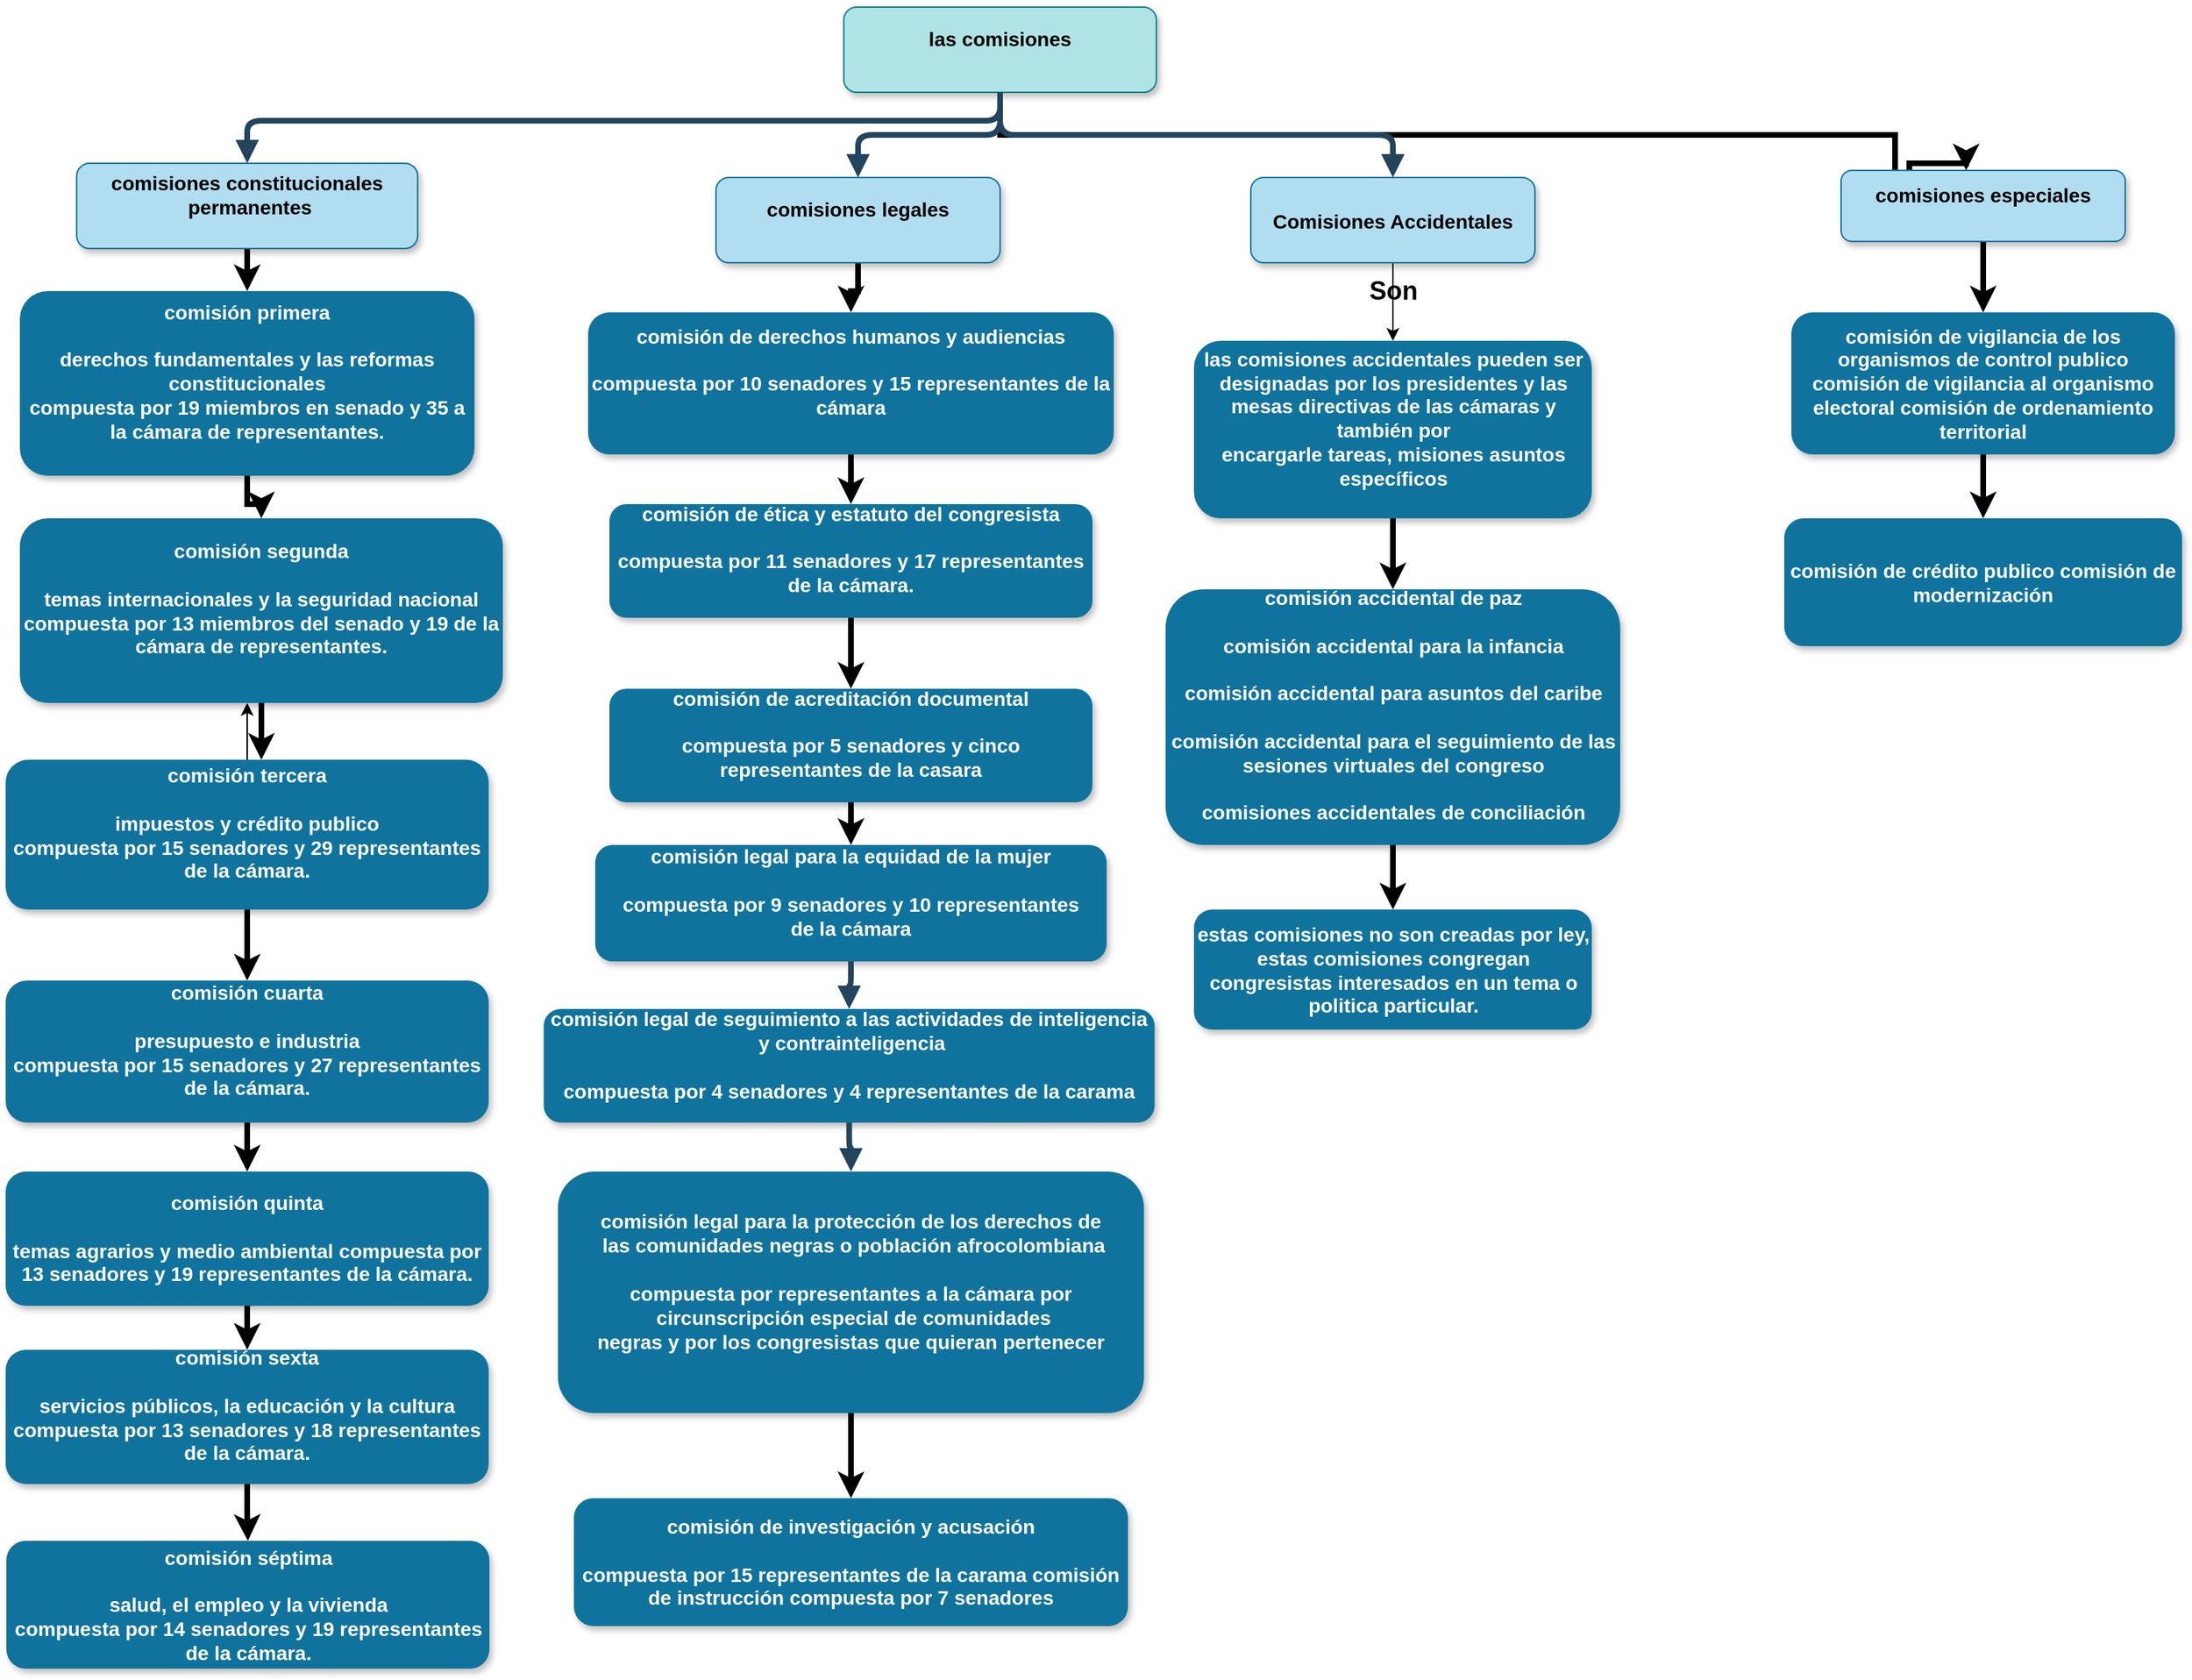<mxfile version="21.3.4" type="github">
  <diagram name="Page-1" id="97916047-d0de-89f5-080d-49f4d83e522f">
    <mxGraphModel dx="2787.5" dy="466" grid="1" gridSize="10" guides="1" tooltips="1" connect="1" arrows="1" fold="1" page="1" pageScale="1.5" pageWidth="1169" pageHeight="827" background="none" math="0" shadow="0">
      <root>
        <mxCell id="0" />
        <mxCell id="1" parent="0" />
        <mxCell id="HrD_MMbzlGrmshdMTsdl-92" style="edgeStyle=orthogonalEdgeStyle;rounded=0;orthogonalLoop=1;jettySize=auto;html=1;strokeWidth=4;" parent="1" source="3" target="7" edge="1">
          <mxGeometry relative="1" as="geometry">
            <mxPoint x="1270" y="110" as="targetPoint" />
            <Array as="points">
              <mxPoint x="700" y="90" />
              <mxPoint x="1330" y="90" />
              <mxPoint x="1330" y="120" />
              <mxPoint x="1340" y="120" />
              <mxPoint x="1340" y="110" />
              <mxPoint x="1380" y="110" />
            </Array>
          </mxGeometry>
        </mxCell>
        <mxCell id="3" value="las comisiones&#xa;" style="rounded=1;fillColor=#b0e3e6;strokeColor=#0e8088;shadow=1;fontStyle=1;fontSize=14;" parent="1" vertex="1">
          <mxGeometry x="590" width="220" height="60" as="geometry" />
        </mxCell>
        <mxCell id="HrD_MMbzlGrmshdMTsdl-61" value="" style="edgeStyle=orthogonalEdgeStyle;rounded=0;orthogonalLoop=1;jettySize=auto;html=1;strokeWidth=4;" parent="1" source="4" target="HrD_MMbzlGrmshdMTsdl-56" edge="1">
          <mxGeometry relative="1" as="geometry" />
        </mxCell>
        <mxCell id="4" value="comisiones constitucionales&#xa; permanentes&#xa;" style="rounded=1;fillColor=#b1ddf0;strokeColor=#10739e;shadow=1;fontStyle=1;fontSize=14;" parent="1" vertex="1">
          <mxGeometry x="50" y="110" width="240" height="60" as="geometry" />
        </mxCell>
        <mxCell id="HrD_MMbzlGrmshdMTsdl-76" value="" style="edgeStyle=orthogonalEdgeStyle;rounded=0;orthogonalLoop=1;jettySize=auto;html=1;strokeWidth=4;" parent="1" source="5" target="HrD_MMbzlGrmshdMTsdl-75" edge="1">
          <mxGeometry relative="1" as="geometry" />
        </mxCell>
        <mxCell id="5" value="comisiones legales&#xa;" style="rounded=1;fillColor=#b1ddf0;strokeColor=#10739e;shadow=1;fontStyle=1;fontSize=14;" parent="1" vertex="1">
          <mxGeometry x="500" y="120" width="200" height="60" as="geometry" />
        </mxCell>
        <mxCell id="HrD_MMbzlGrmshdMTsdl-86" value="" style="edgeStyle=orthogonalEdgeStyle;rounded=0;orthogonalLoop=1;jettySize=auto;html=1;" parent="1" source="6" target="HrD_MMbzlGrmshdMTsdl-85" edge="1">
          <mxGeometry relative="1" as="geometry" />
        </mxCell>
        <mxCell id="6" value="Comisiones Accidentales" style="rounded=1;fillColor=#b1ddf0;strokeColor=#10739e;shadow=1;fontStyle=1;fontSize=14;" parent="1" vertex="1">
          <mxGeometry x="876.5" y="120" width="200" height="60" as="geometry" />
        </mxCell>
        <mxCell id="HrD_MMbzlGrmshdMTsdl-97" value="" style="edgeStyle=orthogonalEdgeStyle;rounded=0;orthogonalLoop=1;jettySize=auto;html=1;strokeWidth=4;" parent="1" source="7" target="HrD_MMbzlGrmshdMTsdl-96" edge="1">
          <mxGeometry relative="1" as="geometry" />
        </mxCell>
        <mxCell id="7" value="comisiones especiales&#xa;" style="rounded=1;fillColor=#b1ddf0;strokeColor=#10739e;shadow=1;fontStyle=1;fontSize=14;" parent="1" vertex="1">
          <mxGeometry x="1292" y="115" width="200" height="50" as="geometry" />
        </mxCell>
        <mxCell id="13" value="comisión legal para la equidad de la mujer&#xa;&#xa;compuesta por 9 senadores y 10 representantes &#xa;de la cámara&#xa;" style="rounded=1;fillColor=#10739E;strokeColor=none;shadow=1;gradientColor=none;fontStyle=1;fontColor=#FFFFFF;fontSize=14;" parent="1" vertex="1">
          <mxGeometry x="415" y="590" width="360" height="82" as="geometry" />
        </mxCell>
        <mxCell id="14" value="comisión legal de seguimiento a las actividades de inteligencia&#xa; y contrainteligencia&#xa;&#xa;compuesta por 4 senadores y 4 representantes de la carama&#xa;" style="rounded=1;fillColor=#10739E;strokeColor=none;shadow=1;gradientColor=none;fontStyle=1;fontColor=#FFFFFF;fontSize=14;" parent="1" vertex="1">
          <mxGeometry x="378.75" y="705.5" width="430" height="80" as="geometry" />
        </mxCell>
        <mxCell id="HrD_MMbzlGrmshdMTsdl-84" value="" style="edgeStyle=orthogonalEdgeStyle;rounded=0;orthogonalLoop=1;jettySize=auto;html=1;strokeWidth=4;" parent="1" source="15" target="HrD_MMbzlGrmshdMTsdl-83" edge="1">
          <mxGeometry relative="1" as="geometry" />
        </mxCell>
        <mxCell id="15" value="comisión legal para la protección de los derechos de&#xa; las comunidades negras o población afrocolombiana&#xa;&#xa;compuesta por representantes a la cámara por&#xa; circunscripción especial de comunidades &#xa;negras y por los congresistas que quieran pertenecer&#xa;" style="rounded=1;fillColor=#10739E;strokeColor=none;shadow=1;gradientColor=none;fontStyle=1;fontColor=#FFFFFF;fontSize=14;" parent="1" vertex="1">
          <mxGeometry x="388.75" y="820" width="412.5" height="170" as="geometry" />
        </mxCell>
        <mxCell id="30" value="" style="edgeStyle=elbowEdgeStyle;elbow=vertical;strokeWidth=4;endArrow=block;endFill=1;fontStyle=1;strokeColor=#23445D;" parent="1" source="3" target="5" edge="1">
          <mxGeometry x="22" y="165.5" width="100" height="100" as="geometry">
            <mxPoint x="22" y="265.5" as="sourcePoint" />
            <mxPoint x="122" y="165.5" as="targetPoint" />
          </mxGeometry>
        </mxCell>
        <mxCell id="31" value="" style="edgeStyle=elbowEdgeStyle;elbow=vertical;strokeWidth=4;endArrow=block;endFill=1;fontStyle=1;strokeColor=#23445D;" parent="1" source="3" target="4" edge="1">
          <mxGeometry x="22" y="165.5" width="100" height="100" as="geometry">
            <mxPoint x="22" y="265.5" as="sourcePoint" />
            <mxPoint x="122" y="165.5" as="targetPoint" />
            <Array as="points">
              <mxPoint x="300" y="80" />
              <mxPoint x="440" y="190" />
            </Array>
          </mxGeometry>
        </mxCell>
        <mxCell id="32" value="" style="edgeStyle=elbowEdgeStyle;elbow=vertical;strokeWidth=4;endArrow=block;endFill=1;fontStyle=1;strokeColor=#23445D;entryX=0.5;entryY=0;entryDx=0;entryDy=0;" parent="1" source="3" target="6" edge="1">
          <mxGeometry x="22" y="165.5" width="100" height="100" as="geometry">
            <mxPoint x="22" y="265.5" as="sourcePoint" />
            <mxPoint x="1300" y="130" as="targetPoint" />
            <Array as="points">
              <mxPoint x="840" y="90" />
              <mxPoint x="980" y="270" />
              <mxPoint x="990" y="110" />
              <mxPoint x="830" y="110" />
            </Array>
          </mxGeometry>
        </mxCell>
        <mxCell id="42" value="" style="edgeStyle=elbowEdgeStyle;elbow=vertical;strokeWidth=4;endArrow=block;endFill=1;fontStyle=1;strokeColor=#23445D;" parent="1" source="13" target="14" edge="1">
          <mxGeometry x="62" y="165.5" width="100" height="100" as="geometry">
            <mxPoint x="62" y="265.5" as="sourcePoint" />
            <mxPoint x="162" y="165.5" as="targetPoint" />
          </mxGeometry>
        </mxCell>
        <mxCell id="43" value="" style="edgeStyle=elbowEdgeStyle;elbow=vertical;strokeWidth=4;endArrow=block;endFill=1;fontStyle=1;strokeColor=#23445D;" parent="1" source="14" target="15" edge="1">
          <mxGeometry x="62" y="175.5" width="100" height="100" as="geometry">
            <mxPoint x="62" y="275.5" as="sourcePoint" />
            <mxPoint x="162" y="175.5" as="targetPoint" />
          </mxGeometry>
        </mxCell>
        <mxCell id="HrD_MMbzlGrmshdMTsdl-64" value="" style="edgeStyle=orthogonalEdgeStyle;rounded=0;orthogonalLoop=1;jettySize=auto;html=1;strokeWidth=4;" parent="1" source="HrD_MMbzlGrmshdMTsdl-56" target="HrD_MMbzlGrmshdMTsdl-58" edge="1">
          <mxGeometry relative="1" as="geometry" />
        </mxCell>
        <mxCell id="HrD_MMbzlGrmshdMTsdl-56" value="&lt;div&gt;comisión primera&lt;/div&gt;&lt;div&gt;&lt;br&gt;&lt;/div&gt;&lt;div&gt;&lt;span style=&quot;background-color: initial;&quot;&gt;derechos fundamentales y las reformas constitucionales&lt;/span&gt;&lt;/div&gt;&lt;div&gt;compuesta por 19 miembros en senado y 35 a la cámara de representantes.&lt;/div&gt;&lt;div&gt;&lt;br&gt;&lt;/div&gt;" style="rounded=1;whiteSpace=wrap;html=1;fontSize=14;fillColor=#10739E;strokeColor=none;fontColor=#FFFFFF;shadow=1;gradientColor=none;fontStyle=1;" parent="1" vertex="1">
          <mxGeometry x="10" y="200" width="320" height="130" as="geometry" />
        </mxCell>
        <mxCell id="HrD_MMbzlGrmshdMTsdl-65" value="" style="edgeStyle=orthogonalEdgeStyle;rounded=0;orthogonalLoop=1;jettySize=auto;html=1;strokeWidth=4;" parent="1" source="HrD_MMbzlGrmshdMTsdl-58" target="HrD_MMbzlGrmshdMTsdl-62" edge="1">
          <mxGeometry relative="1" as="geometry">
            <Array as="points">
              <mxPoint x="171" y="580" />
              <mxPoint x="175" y="580" />
            </Array>
          </mxGeometry>
        </mxCell>
        <mxCell id="HrD_MMbzlGrmshdMTsdl-58" value="&lt;div&gt;comisión segunda&lt;/div&gt;&lt;div&gt;&lt;br&gt;&lt;/div&gt;&lt;div&gt;temas internacionales y la seguridad nacional&lt;/div&gt;&lt;div&gt;compuesta por 13 miembros del senado y 19 de la cámara de representantes.&lt;/div&gt;&lt;div&gt;&lt;br&gt;&lt;/div&gt;" style="rounded=1;whiteSpace=wrap;html=1;fontSize=14;fillColor=#10739E;strokeColor=none;fontColor=#FFFFFF;shadow=1;gradientColor=none;fontStyle=1;strokeWidth=4;" parent="1" vertex="1">
          <mxGeometry x="10" y="360" width="340" height="130" as="geometry" />
        </mxCell>
        <mxCell id="HrD_MMbzlGrmshdMTsdl-67" value="" style="edgeStyle=orthogonalEdgeStyle;rounded=0;orthogonalLoop=1;jettySize=auto;html=1;strokeWidth=4;" parent="1" source="HrD_MMbzlGrmshdMTsdl-62" target="HrD_MMbzlGrmshdMTsdl-66" edge="1">
          <mxGeometry relative="1" as="geometry">
            <Array as="points">
              <mxPoint x="168" y="740" />
              <mxPoint x="168" y="740" />
            </Array>
          </mxGeometry>
        </mxCell>
        <mxCell id="HrD_MMbzlGrmshdMTsdl-68" value="" style="edgeStyle=orthogonalEdgeStyle;rounded=0;orthogonalLoop=1;jettySize=auto;html=1;" parent="1" source="HrD_MMbzlGrmshdMTsdl-62" target="HrD_MMbzlGrmshdMTsdl-58" edge="1">
          <mxGeometry relative="1" as="geometry">
            <Array as="points">
              <mxPoint x="170" y="570" />
              <mxPoint x="171" y="570" />
            </Array>
          </mxGeometry>
        </mxCell>
        <mxCell id="HrD_MMbzlGrmshdMTsdl-62" value="&lt;div&gt;comisión tercera&lt;/div&gt;&lt;div&gt;&lt;br&gt;&lt;/div&gt;&lt;div&gt;impuestos y crédito publico&lt;/div&gt;&lt;div&gt;compuesta por 15 senadores y 29 representantes de la cámara.&lt;/div&gt;&lt;div&gt;&lt;br&gt;&lt;/div&gt;" style="rounded=1;whiteSpace=wrap;html=1;fontSize=14;fillColor=#10739E;strokeColor=none;fontColor=#FFFFFF;shadow=1;gradientColor=none;fontStyle=1;strokeWidth=4;" parent="1" vertex="1">
          <mxGeometry y="530" width="340" height="105.5" as="geometry" />
        </mxCell>
        <mxCell id="HrD_MMbzlGrmshdMTsdl-70" value="" style="edgeStyle=orthogonalEdgeStyle;rounded=0;orthogonalLoop=1;jettySize=auto;html=1;strokeWidth=4;" parent="1" source="HrD_MMbzlGrmshdMTsdl-66" target="HrD_MMbzlGrmshdMTsdl-69" edge="1">
          <mxGeometry relative="1" as="geometry" />
        </mxCell>
        <mxCell id="HrD_MMbzlGrmshdMTsdl-66" value="&lt;div&gt;comisión cuarta&lt;/div&gt;&lt;div&gt;&lt;br&gt;&lt;/div&gt;&lt;div&gt;presupuesto e industria&lt;/div&gt;&lt;div&gt;compuesta por 15 senadores y 27 representantes de la cámara.&lt;/div&gt;&lt;div&gt;&lt;br&gt;&lt;/div&gt;" style="rounded=1;whiteSpace=wrap;html=1;fontSize=14;fillColor=#10739E;strokeColor=none;fontColor=#FFFFFF;shadow=1;gradientColor=none;fontStyle=1;strokeWidth=4;" parent="1" vertex="1">
          <mxGeometry y="685.5" width="340" height="100" as="geometry" />
        </mxCell>
        <mxCell id="HrD_MMbzlGrmshdMTsdl-72" value="" style="edgeStyle=orthogonalEdgeStyle;rounded=0;orthogonalLoop=1;jettySize=auto;html=1;strokeWidth=4;" parent="1" source="HrD_MMbzlGrmshdMTsdl-69" target="HrD_MMbzlGrmshdMTsdl-71" edge="1">
          <mxGeometry relative="1" as="geometry" />
        </mxCell>
        <mxCell id="HrD_MMbzlGrmshdMTsdl-69" value="comisión quinta &lt;br&gt;&lt;br&gt;temas agrarios y medio ambiental compuesta por 13 senadores y 19 representantes de la cámara." style="rounded=1;whiteSpace=wrap;html=1;fontSize=14;fillColor=#10739E;strokeColor=none;fontColor=#FFFFFF;shadow=1;gradientColor=none;fontStyle=1;strokeWidth=4;" parent="1" vertex="1">
          <mxGeometry y="820" width="340" height="94.5" as="geometry" />
        </mxCell>
        <mxCell id="HrD_MMbzlGrmshdMTsdl-74" value="" style="edgeStyle=orthogonalEdgeStyle;rounded=0;orthogonalLoop=1;jettySize=auto;html=1;strokeWidth=4;" parent="1" source="HrD_MMbzlGrmshdMTsdl-71" target="HrD_MMbzlGrmshdMTsdl-73" edge="1">
          <mxGeometry relative="1" as="geometry" />
        </mxCell>
        <mxCell id="HrD_MMbzlGrmshdMTsdl-71" value="&lt;div&gt;comisión sexta&lt;/div&gt;&lt;div&gt;&lt;br&gt;&lt;/div&gt;&lt;div&gt;servicios públicos, la educación y la cultura compuesta por 13 senadores y 18 representantes de la cámara.&lt;/div&gt;&lt;div&gt;&lt;br&gt;&lt;/div&gt;" style="rounded=1;whiteSpace=wrap;html=1;fontSize=14;fillColor=#10739E;strokeColor=none;fontColor=#FFFFFF;shadow=1;gradientColor=none;fontStyle=1;strokeWidth=4;" parent="1" vertex="1">
          <mxGeometry y="945.5" width="340" height="94.5" as="geometry" />
        </mxCell>
        <mxCell id="HrD_MMbzlGrmshdMTsdl-73" value="&lt;div&gt;comisión séptima&lt;/div&gt;&lt;div&gt;&lt;br&gt;&lt;/div&gt;&lt;div&gt;salud, el empleo y la vivienda&lt;/div&gt;&lt;div&gt;compuesta por 14 senadores y 19 representantes de la cámara.&lt;/div&gt;" style="rounded=1;whiteSpace=wrap;html=1;fontSize=14;fillColor=#10739E;strokeColor=none;fontColor=#FFFFFF;shadow=1;gradientColor=none;fontStyle=1;strokeWidth=4;" parent="1" vertex="1">
          <mxGeometry x="0.5" y="1080" width="340" height="90" as="geometry" />
        </mxCell>
        <mxCell id="HrD_MMbzlGrmshdMTsdl-78" value="" style="edgeStyle=orthogonalEdgeStyle;rounded=0;orthogonalLoop=1;jettySize=auto;html=1;strokeWidth=4;" parent="1" source="HrD_MMbzlGrmshdMTsdl-75" target="HrD_MMbzlGrmshdMTsdl-77" edge="1">
          <mxGeometry relative="1" as="geometry" />
        </mxCell>
        <mxCell id="HrD_MMbzlGrmshdMTsdl-75" value="&lt;div&gt;comisión de derechos humanos y audiencias&lt;/div&gt;&lt;div&gt;&lt;br&gt;&lt;/div&gt;&lt;div&gt;compuesta por 10 senadores y 15 representantes de la cámara&lt;/div&gt;&lt;div&gt;&lt;br&gt;&lt;/div&gt;" style="rounded=1;whiteSpace=wrap;html=1;fontSize=14;fillColor=#10739E;strokeColor=none;fontColor=#FFFFFF;shadow=1;gradientColor=none;fontStyle=1;" parent="1" vertex="1">
          <mxGeometry x="410" y="215" width="370" height="100" as="geometry" />
        </mxCell>
        <mxCell id="HrD_MMbzlGrmshdMTsdl-80" value="" style="edgeStyle=orthogonalEdgeStyle;rounded=0;orthogonalLoop=1;jettySize=auto;html=1;strokeWidth=4;" parent="1" source="HrD_MMbzlGrmshdMTsdl-77" target="HrD_MMbzlGrmshdMTsdl-79" edge="1">
          <mxGeometry relative="1" as="geometry" />
        </mxCell>
        <mxCell id="HrD_MMbzlGrmshdMTsdl-77" value="&lt;div style=&quot;border-color: var(--border-color);&quot;&gt;comisión de ética y estatuto del congresista&lt;/div&gt;&lt;div style=&quot;border-color: var(--border-color);&quot;&gt;&lt;br&gt;&lt;/div&gt;&lt;div style=&quot;border-color: var(--border-color);&quot;&gt;&lt;span style=&quot;background-color: initial;&quot;&gt;compuesta por 11 senadores y 17 representantes de la cámara.&lt;/span&gt;&lt;/div&gt;&lt;div style=&quot;border-color: var(--border-color);&quot;&gt;&lt;br style=&quot;border-color: var(--border-color);&quot;&gt;&lt;/div&gt;" style="rounded=1;whiteSpace=wrap;html=1;fontSize=14;fillColor=#10739E;strokeColor=none;fontColor=#FFFFFF;shadow=1;gradientColor=none;fontStyle=1;" parent="1" vertex="1">
          <mxGeometry x="425" y="350" width="340" height="80" as="geometry" />
        </mxCell>
        <mxCell id="HrD_MMbzlGrmshdMTsdl-82" value="" style="edgeStyle=orthogonalEdgeStyle;rounded=0;orthogonalLoop=1;jettySize=auto;html=1;strokeWidth=4;" parent="1" source="HrD_MMbzlGrmshdMTsdl-79" target="13" edge="1">
          <mxGeometry relative="1" as="geometry" />
        </mxCell>
        <mxCell id="HrD_MMbzlGrmshdMTsdl-79" value="&lt;div&gt;&lt;div&gt;&lt;br&gt;&lt;/div&gt;&lt;div&gt;comisión de acreditación documental&lt;/div&gt;&lt;div&gt;&lt;br&gt;&lt;/div&gt;&lt;div&gt;&lt;span style=&quot;background-color: initial;&quot;&gt;compuesta por 5 senadores y cinco representantes de la casara&lt;/span&gt;&lt;/div&gt;&lt;/div&gt;&lt;div&gt;&lt;br&gt;&lt;/div&gt;&lt;div&gt;&lt;br&gt;&lt;/div&gt;" style="rounded=1;whiteSpace=wrap;html=1;fontSize=14;fillColor=#10739E;strokeColor=none;fontColor=#FFFFFF;shadow=1;gradientColor=none;fontStyle=1;" parent="1" vertex="1">
          <mxGeometry x="425" y="480" width="340" height="80" as="geometry" />
        </mxCell>
        <mxCell id="HrD_MMbzlGrmshdMTsdl-83" value="comisión de investigación y acusación &lt;br&gt;&lt;br&gt;compuesta por 15 representantes de la carama comisión de instrucción compuesta por 7 senadores" style="rounded=1;whiteSpace=wrap;html=1;fontSize=14;fillColor=#10739E;strokeColor=none;fontColor=#FFFFFF;shadow=1;gradientColor=none;fontStyle=1;" parent="1" vertex="1">
          <mxGeometry x="400" y="1050" width="390" height="90" as="geometry" />
        </mxCell>
        <mxCell id="HrD_MMbzlGrmshdMTsdl-89" value="" style="edgeStyle=orthogonalEdgeStyle;rounded=0;orthogonalLoop=1;jettySize=auto;html=1;strokeWidth=4;" parent="1" source="HrD_MMbzlGrmshdMTsdl-85" target="HrD_MMbzlGrmshdMTsdl-88" edge="1">
          <mxGeometry relative="1" as="geometry" />
        </mxCell>
        <mxCell id="HrD_MMbzlGrmshdMTsdl-85" value="&lt;div&gt;las comisiones accidentales pueden ser designadas por los presidentes y las mesas directivas de las cámaras y también por&lt;/div&gt;&lt;div&gt;encargarle tareas, misiones asuntos&lt;/div&gt;&lt;div&gt;específicos&lt;/div&gt;&lt;div&gt;&lt;br&gt;&lt;/div&gt;" style="rounded=1;whiteSpace=wrap;html=1;fontSize=14;fillColor=#10739E;strokeColor=none;fontColor=#FFFFFF;shadow=1;gradientColor=none;fontStyle=1;" parent="1" vertex="1">
          <mxGeometry x="836.5" y="235" width="280" height="125" as="geometry" />
        </mxCell>
        <mxCell id="HrD_MMbzlGrmshdMTsdl-87" value="&lt;h2&gt;Son&lt;/h2&gt;" style="text;html=1;strokeColor=none;fillColor=none;align=center;verticalAlign=middle;whiteSpace=wrap;rounded=0;" parent="1" vertex="1">
          <mxGeometry x="946.5" y="185" width="60" height="30" as="geometry" />
        </mxCell>
        <mxCell id="HrD_MMbzlGrmshdMTsdl-91" value="" style="edgeStyle=orthogonalEdgeStyle;rounded=0;orthogonalLoop=1;jettySize=auto;html=1;strokeWidth=4;" parent="1" source="HrD_MMbzlGrmshdMTsdl-88" target="HrD_MMbzlGrmshdMTsdl-90" edge="1">
          <mxGeometry relative="1" as="geometry" />
        </mxCell>
        <mxCell id="HrD_MMbzlGrmshdMTsdl-88" value="&lt;div&gt;comisión accidental de paz&lt;/div&gt;&lt;div&gt;&lt;br&gt;&lt;/div&gt;comisión&amp;nbsp;&lt;span style=&quot;background-color: initial;&quot;&gt;accidental para la infancia&lt;br&gt;&lt;/span&gt;&lt;br&gt;&lt;div&gt;comisión accidental para asuntos del caribe&lt;/div&gt;&lt;div&gt;&lt;br&gt;&lt;/div&gt;&lt;div&gt;comisión accidental para el seguimiento de las sesiones virtuales del congreso&lt;/div&gt;&lt;div&gt;&lt;br&gt;&lt;/div&gt;&lt;div&gt;comisiones accidentales de conciliación&lt;/div&gt;&lt;div&gt;&lt;br&gt;&lt;/div&gt;" style="whiteSpace=wrap;html=1;fontSize=14;fillColor=#10739E;strokeColor=none;fontColor=#FFFFFF;rounded=1;shadow=1;gradientColor=none;fontStyle=1;" parent="1" vertex="1">
          <mxGeometry x="816.5" y="410" width="320" height="180" as="geometry" />
        </mxCell>
        <mxCell id="HrD_MMbzlGrmshdMTsdl-90" value="estas comisiones no son creadas por ley, estas comisiones congregan congresistas interesados en un tema o politica particular." style="rounded=1;whiteSpace=wrap;html=1;fontSize=14;fillColor=#10739E;strokeColor=none;fontColor=#FFFFFF;shadow=1;gradientColor=none;fontStyle=1;" parent="1" vertex="1">
          <mxGeometry x="836.5" y="635.5" width="280" height="84.5" as="geometry" />
        </mxCell>
        <mxCell id="HrD_MMbzlGrmshdMTsdl-99" value="" style="edgeStyle=orthogonalEdgeStyle;rounded=0;orthogonalLoop=1;jettySize=auto;html=1;strokeWidth=4;" parent="1" source="HrD_MMbzlGrmshdMTsdl-96" target="HrD_MMbzlGrmshdMTsdl-98" edge="1">
          <mxGeometry relative="1" as="geometry" />
        </mxCell>
        <mxCell id="HrD_MMbzlGrmshdMTsdl-96" value="comisión de vigilancia de los organismos de control publico comisión de vigilancia al organismo electoral comisión de ordenamiento territorial" style="rounded=1;whiteSpace=wrap;html=1;fontSize=14;fillColor=#10739E;strokeColor=none;fontColor=#FFFFFF;shadow=1;gradientColor=none;fontStyle=1;" parent="1" vertex="1">
          <mxGeometry x="1257" y="215" width="270" height="100" as="geometry" />
        </mxCell>
        <mxCell id="HrD_MMbzlGrmshdMTsdl-98" value="comisión de crédito publico comisión de modernización" style="rounded=1;whiteSpace=wrap;html=1;fontSize=14;fillColor=#10739E;strokeColor=none;fontColor=#FFFFFF;shadow=1;gradientColor=none;fontStyle=1;" parent="1" vertex="1">
          <mxGeometry x="1252" y="360" width="280" height="90" as="geometry" />
        </mxCell>
      </root>
    </mxGraphModel>
  </diagram>
</mxfile>
